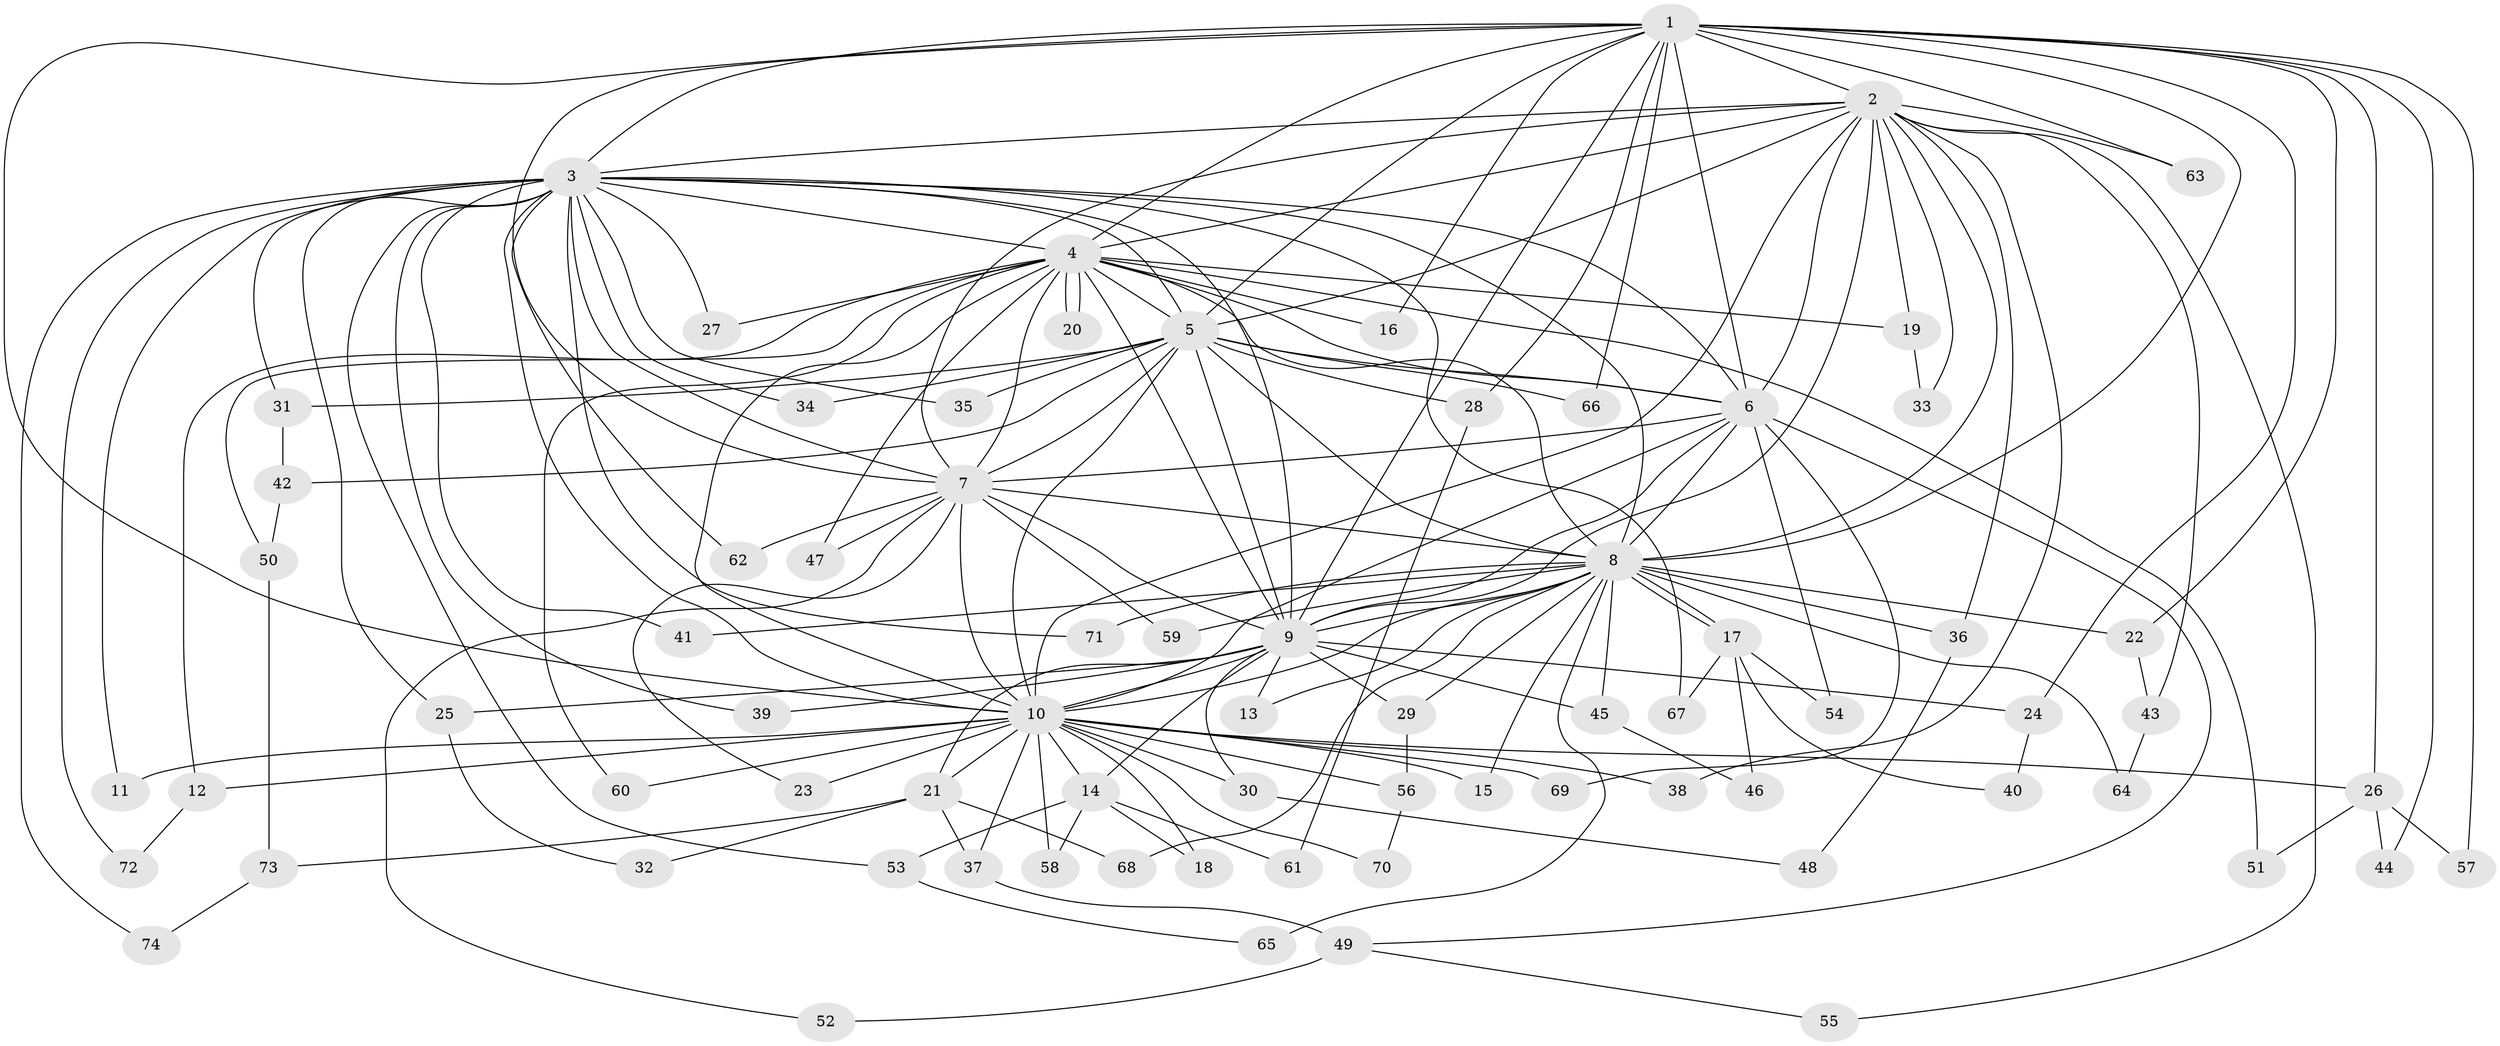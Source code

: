 // coarse degree distribution, {12: 0.022727272727272728, 10: 0.022727272727272728, 29: 0.022727272727272728, 1: 0.22727272727272727, 2: 0.5227272727272727, 3: 0.09090909090909091, 15: 0.022727272727272728, 4: 0.06818181818181818}
// Generated by graph-tools (version 1.1) at 2025/46/03/04/25 21:46:53]
// undirected, 74 vertices, 173 edges
graph export_dot {
graph [start="1"]
  node [color=gray90,style=filled];
  1;
  2;
  3;
  4;
  5;
  6;
  7;
  8;
  9;
  10;
  11;
  12;
  13;
  14;
  15;
  16;
  17;
  18;
  19;
  20;
  21;
  22;
  23;
  24;
  25;
  26;
  27;
  28;
  29;
  30;
  31;
  32;
  33;
  34;
  35;
  36;
  37;
  38;
  39;
  40;
  41;
  42;
  43;
  44;
  45;
  46;
  47;
  48;
  49;
  50;
  51;
  52;
  53;
  54;
  55;
  56;
  57;
  58;
  59;
  60;
  61;
  62;
  63;
  64;
  65;
  66;
  67;
  68;
  69;
  70;
  71;
  72;
  73;
  74;
  1 -- 2;
  1 -- 3;
  1 -- 4;
  1 -- 5;
  1 -- 6;
  1 -- 7;
  1 -- 8;
  1 -- 9;
  1 -- 10;
  1 -- 16;
  1 -- 22;
  1 -- 24;
  1 -- 26;
  1 -- 28;
  1 -- 44;
  1 -- 57;
  1 -- 63;
  1 -- 66;
  2 -- 3;
  2 -- 4;
  2 -- 5;
  2 -- 6;
  2 -- 7;
  2 -- 8;
  2 -- 9;
  2 -- 10;
  2 -- 19;
  2 -- 33;
  2 -- 36;
  2 -- 38;
  2 -- 43;
  2 -- 55;
  2 -- 63;
  3 -- 4;
  3 -- 5;
  3 -- 6;
  3 -- 7;
  3 -- 8;
  3 -- 9;
  3 -- 10;
  3 -- 11;
  3 -- 25;
  3 -- 27;
  3 -- 31;
  3 -- 34;
  3 -- 35;
  3 -- 39;
  3 -- 41;
  3 -- 53;
  3 -- 62;
  3 -- 67;
  3 -- 71;
  3 -- 72;
  3 -- 74;
  4 -- 5;
  4 -- 6;
  4 -- 7;
  4 -- 8;
  4 -- 9;
  4 -- 10;
  4 -- 12;
  4 -- 16;
  4 -- 19;
  4 -- 20;
  4 -- 20;
  4 -- 27;
  4 -- 47;
  4 -- 50;
  4 -- 51;
  4 -- 60;
  5 -- 6;
  5 -- 7;
  5 -- 8;
  5 -- 9;
  5 -- 10;
  5 -- 28;
  5 -- 31;
  5 -- 34;
  5 -- 35;
  5 -- 42;
  5 -- 66;
  6 -- 7;
  6 -- 8;
  6 -- 9;
  6 -- 10;
  6 -- 49;
  6 -- 54;
  6 -- 69;
  7 -- 8;
  7 -- 9;
  7 -- 10;
  7 -- 23;
  7 -- 47;
  7 -- 52;
  7 -- 59;
  7 -- 62;
  8 -- 9;
  8 -- 10;
  8 -- 13;
  8 -- 15;
  8 -- 17;
  8 -- 17;
  8 -- 22;
  8 -- 29;
  8 -- 36;
  8 -- 41;
  8 -- 45;
  8 -- 59;
  8 -- 64;
  8 -- 65;
  8 -- 68;
  8 -- 71;
  9 -- 10;
  9 -- 13;
  9 -- 14;
  9 -- 21;
  9 -- 24;
  9 -- 25;
  9 -- 29;
  9 -- 30;
  9 -- 39;
  9 -- 45;
  10 -- 11;
  10 -- 12;
  10 -- 14;
  10 -- 15;
  10 -- 18;
  10 -- 21;
  10 -- 23;
  10 -- 26;
  10 -- 30;
  10 -- 37;
  10 -- 38;
  10 -- 56;
  10 -- 58;
  10 -- 60;
  10 -- 69;
  10 -- 70;
  12 -- 72;
  14 -- 18;
  14 -- 53;
  14 -- 58;
  14 -- 61;
  17 -- 40;
  17 -- 46;
  17 -- 54;
  17 -- 67;
  19 -- 33;
  21 -- 32;
  21 -- 37;
  21 -- 68;
  21 -- 73;
  22 -- 43;
  24 -- 40;
  25 -- 32;
  26 -- 44;
  26 -- 51;
  26 -- 57;
  28 -- 61;
  29 -- 56;
  30 -- 48;
  31 -- 42;
  36 -- 48;
  37 -- 49;
  42 -- 50;
  43 -- 64;
  45 -- 46;
  49 -- 52;
  49 -- 55;
  50 -- 73;
  53 -- 65;
  56 -- 70;
  73 -- 74;
}
